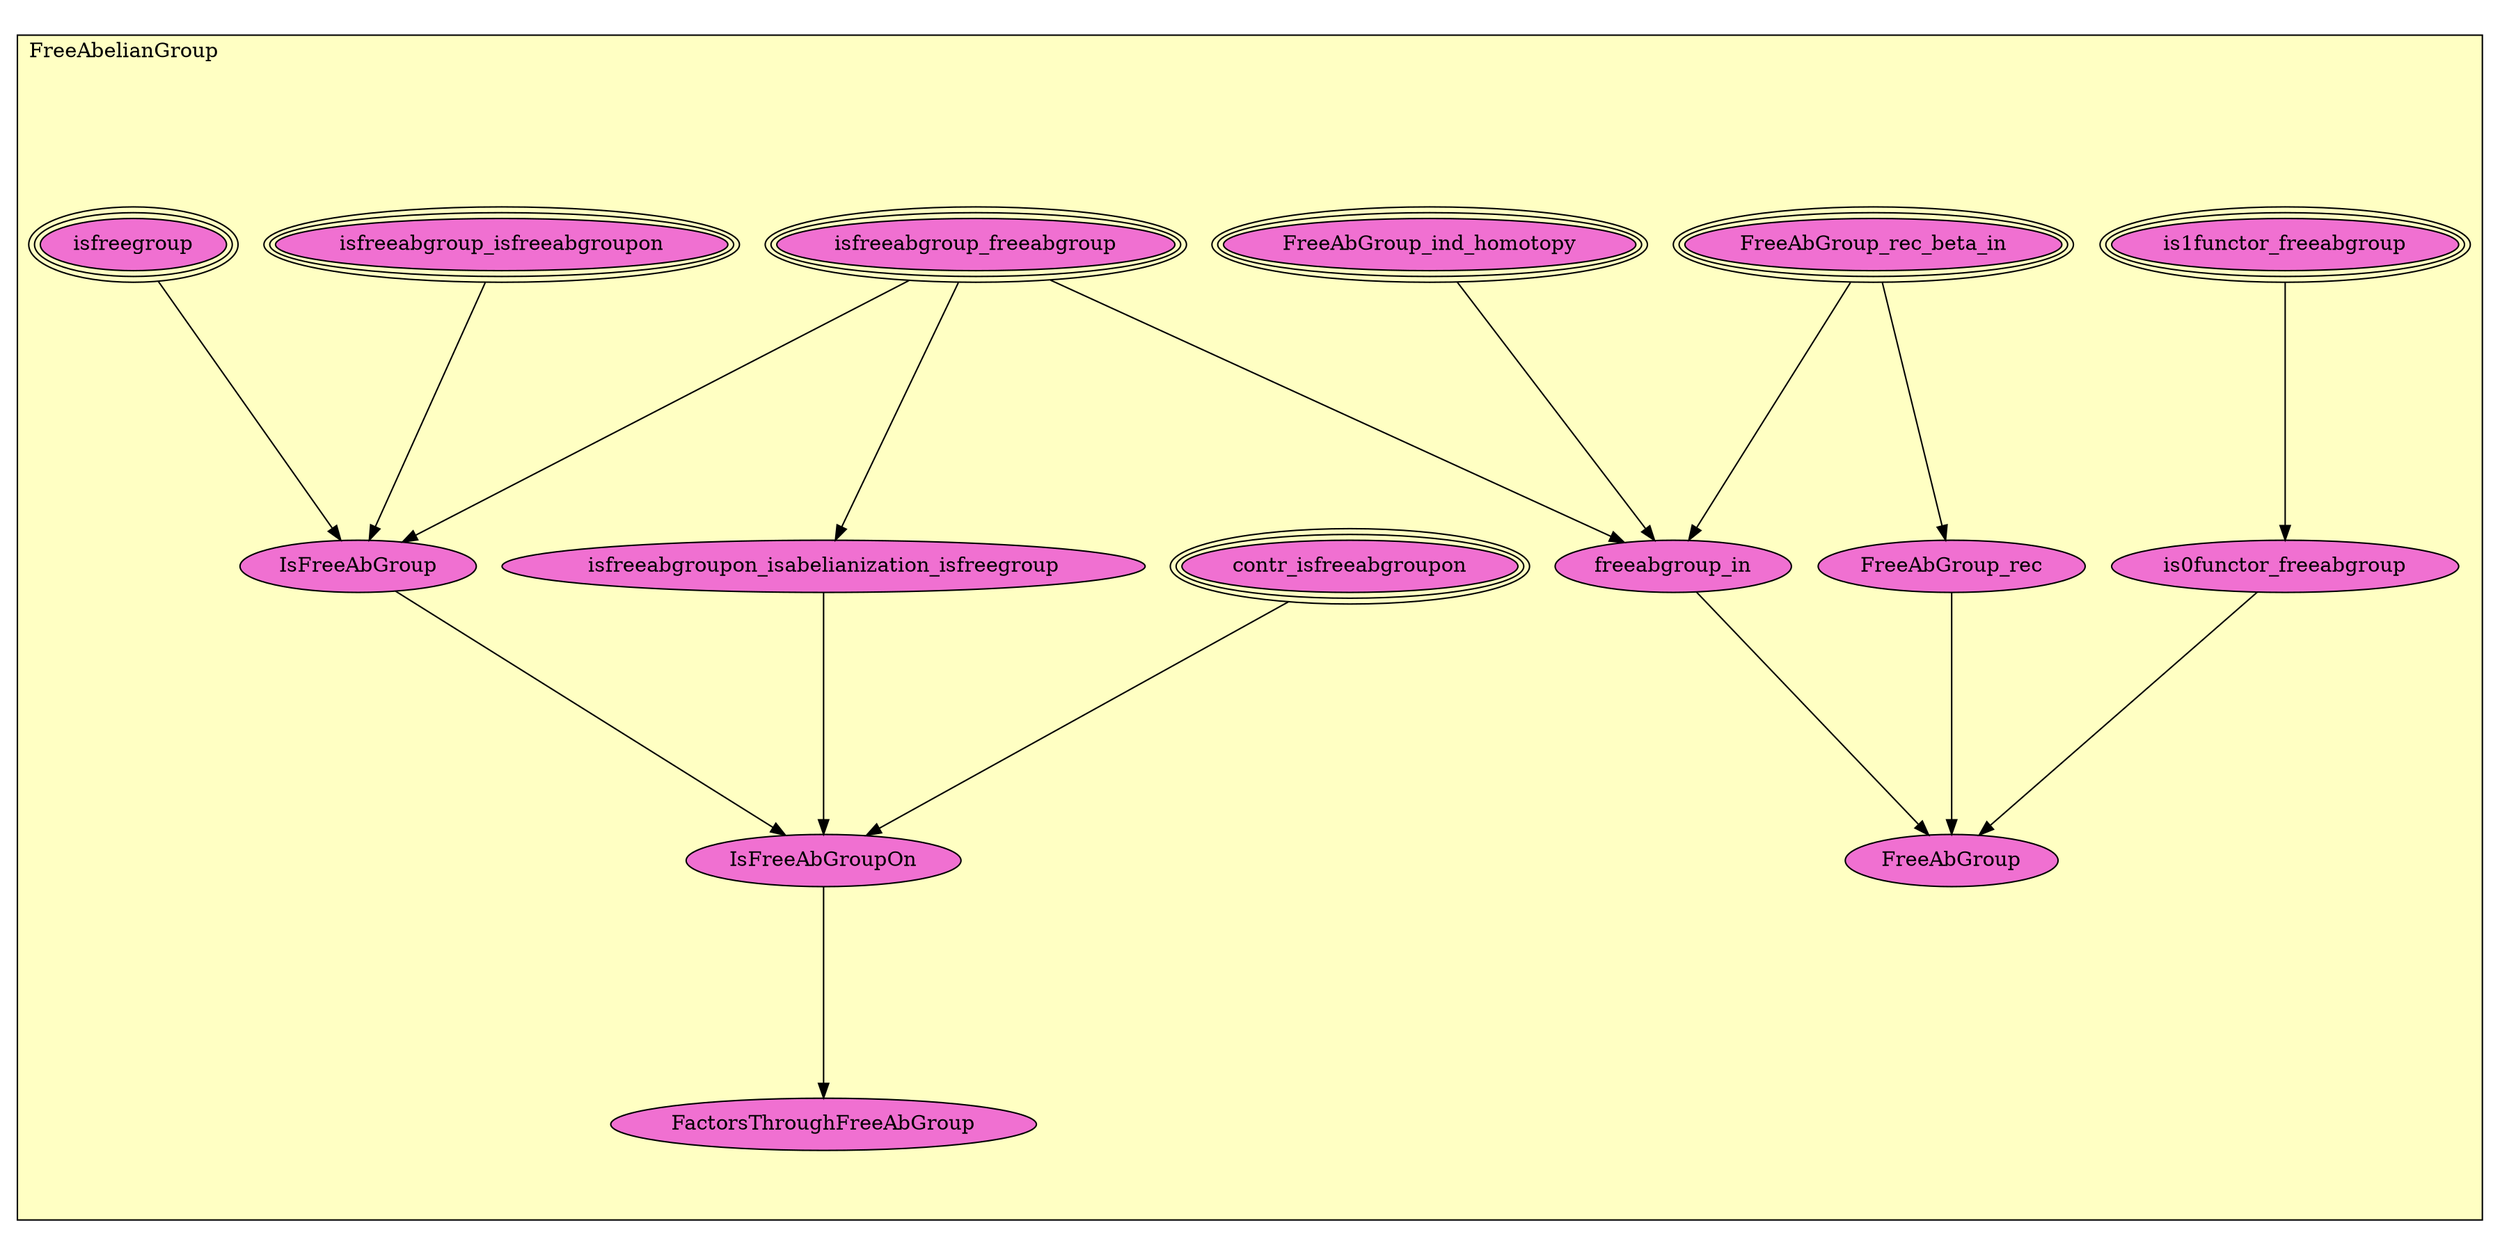 digraph HoTT_Algebra_AbGroups_FreeAbelianGroup {
  graph [ratio=0.5]
  node [style=filled]
FreeAbelianGroup_is1functor_freeabgroup [label="is1functor_freeabgroup", URL=<FreeAbelianGroup.html#is1functor_freeabgroup>, peripheries=3, fillcolor="#F070D1"] ;
FreeAbelianGroup_is0functor_freeabgroup [label="is0functor_freeabgroup", URL=<FreeAbelianGroup.html#is0functor_freeabgroup>, fillcolor="#F070D1"] ;
FreeAbelianGroup_isfreeabgroup_freeabgroup [label="isfreeabgroup_freeabgroup", URL=<FreeAbelianGroup.html#isfreeabgroup_freeabgroup>, peripheries=3, fillcolor="#F070D1"] ;
FreeAbelianGroup_isfreeabgroupon_isabelianization_isfreegroup [label="isfreeabgroupon_isabelianization_isfreegroup", URL=<FreeAbelianGroup.html#isfreeabgroupon_isabelianization_isfreegroup>, fillcolor="#F070D1"] ;
FreeAbelianGroup_FreeAbGroup_ind_homotopy [label="FreeAbGroup_ind_homotopy", URL=<FreeAbelianGroup.html#FreeAbGroup_ind_homotopy>, peripheries=3, fillcolor="#F070D1"] ;
FreeAbelianGroup_FreeAbGroup_rec_beta_in [label="FreeAbGroup_rec_beta_in", URL=<FreeAbelianGroup.html#FreeAbGroup_rec_beta_in>, peripheries=3, fillcolor="#F070D1"] ;
FreeAbelianGroup_FreeAbGroup_rec [label="FreeAbGroup_rec", URL=<FreeAbelianGroup.html#FreeAbGroup_rec>, fillcolor="#F070D1"] ;
FreeAbelianGroup_freeabgroup_in [label="freeabgroup_in", URL=<FreeAbelianGroup.html#freeabgroup_in>, fillcolor="#F070D1"] ;
FreeAbelianGroup_FreeAbGroup [label="FreeAbGroup", URL=<FreeAbelianGroup.html#FreeAbGroup>, fillcolor="#F070D1"] ;
FreeAbelianGroup_isfreeabgroup_isfreeabgroupon [label="isfreeabgroup_isfreeabgroupon", URL=<FreeAbelianGroup.html#isfreeabgroup_isfreeabgroupon>, peripheries=3, fillcolor="#F070D1"] ;
FreeAbelianGroup_isfreegroup [label="isfreegroup", URL=<FreeAbelianGroup.html#isfreegroup>, peripheries=3, fillcolor="#F070D1"] ;
FreeAbelianGroup_IsFreeAbGroup [label="IsFreeAbGroup", URL=<FreeAbelianGroup.html#IsFreeAbGroup>, fillcolor="#F070D1"] ;
FreeAbelianGroup_contr_isfreeabgroupon [label="contr_isfreeabgroupon", URL=<FreeAbelianGroup.html#contr_isfreeabgroupon>, peripheries=3, fillcolor="#F070D1"] ;
FreeAbelianGroup_IsFreeAbGroupOn [label="IsFreeAbGroupOn", URL=<FreeAbelianGroup.html#IsFreeAbGroupOn>, fillcolor="#F070D1"] ;
FreeAbelianGroup_FactorsThroughFreeAbGroup [label="FactorsThroughFreeAbGroup", URL=<FreeAbelianGroup.html#FactorsThroughFreeAbGroup>, fillcolor="#F070D1"] ;
  FreeAbelianGroup_is1functor_freeabgroup -> FreeAbelianGroup_is0functor_freeabgroup [] ;
  FreeAbelianGroup_is0functor_freeabgroup -> FreeAbelianGroup_FreeAbGroup [] ;
  FreeAbelianGroup_isfreeabgroup_freeabgroup -> FreeAbelianGroup_isfreeabgroupon_isabelianization_isfreegroup [] ;
  FreeAbelianGroup_isfreeabgroup_freeabgroup -> FreeAbelianGroup_freeabgroup_in [] ;
  FreeAbelianGroup_isfreeabgroup_freeabgroup -> FreeAbelianGroup_IsFreeAbGroup [] ;
  FreeAbelianGroup_isfreeabgroupon_isabelianization_isfreegroup -> FreeAbelianGroup_IsFreeAbGroupOn [] ;
  FreeAbelianGroup_FreeAbGroup_ind_homotopy -> FreeAbelianGroup_freeabgroup_in [] ;
  FreeAbelianGroup_FreeAbGroup_rec_beta_in -> FreeAbelianGroup_FreeAbGroup_rec [] ;
  FreeAbelianGroup_FreeAbGroup_rec_beta_in -> FreeAbelianGroup_freeabgroup_in [] ;
  FreeAbelianGroup_FreeAbGroup_rec -> FreeAbelianGroup_FreeAbGroup [] ;
  FreeAbelianGroup_freeabgroup_in -> FreeAbelianGroup_FreeAbGroup [] ;
  FreeAbelianGroup_isfreeabgroup_isfreeabgroupon -> FreeAbelianGroup_IsFreeAbGroup [] ;
  FreeAbelianGroup_isfreegroup -> FreeAbelianGroup_IsFreeAbGroup [] ;
  FreeAbelianGroup_IsFreeAbGroup -> FreeAbelianGroup_IsFreeAbGroupOn [] ;
  FreeAbelianGroup_contr_isfreeabgroupon -> FreeAbelianGroup_IsFreeAbGroupOn [] ;
  FreeAbelianGroup_IsFreeAbGroupOn -> FreeAbelianGroup_FactorsThroughFreeAbGroup [] ;
subgraph cluster_FreeAbelianGroup { label="FreeAbelianGroup"; fillcolor="#FFFFC3"; labeljust=l; style=filled 
FreeAbelianGroup_FactorsThroughFreeAbGroup; FreeAbelianGroup_IsFreeAbGroupOn; FreeAbelianGroup_contr_isfreeabgroupon; FreeAbelianGroup_IsFreeAbGroup; FreeAbelianGroup_isfreegroup; FreeAbelianGroup_isfreeabgroup_isfreeabgroupon; FreeAbelianGroup_FreeAbGroup; FreeAbelianGroup_freeabgroup_in; FreeAbelianGroup_FreeAbGroup_rec; FreeAbelianGroup_FreeAbGroup_rec_beta_in; FreeAbelianGroup_FreeAbGroup_ind_homotopy; FreeAbelianGroup_isfreeabgroupon_isabelianization_isfreegroup; FreeAbelianGroup_isfreeabgroup_freeabgroup; FreeAbelianGroup_is0functor_freeabgroup; FreeAbelianGroup_is1functor_freeabgroup; };
} /* END */
